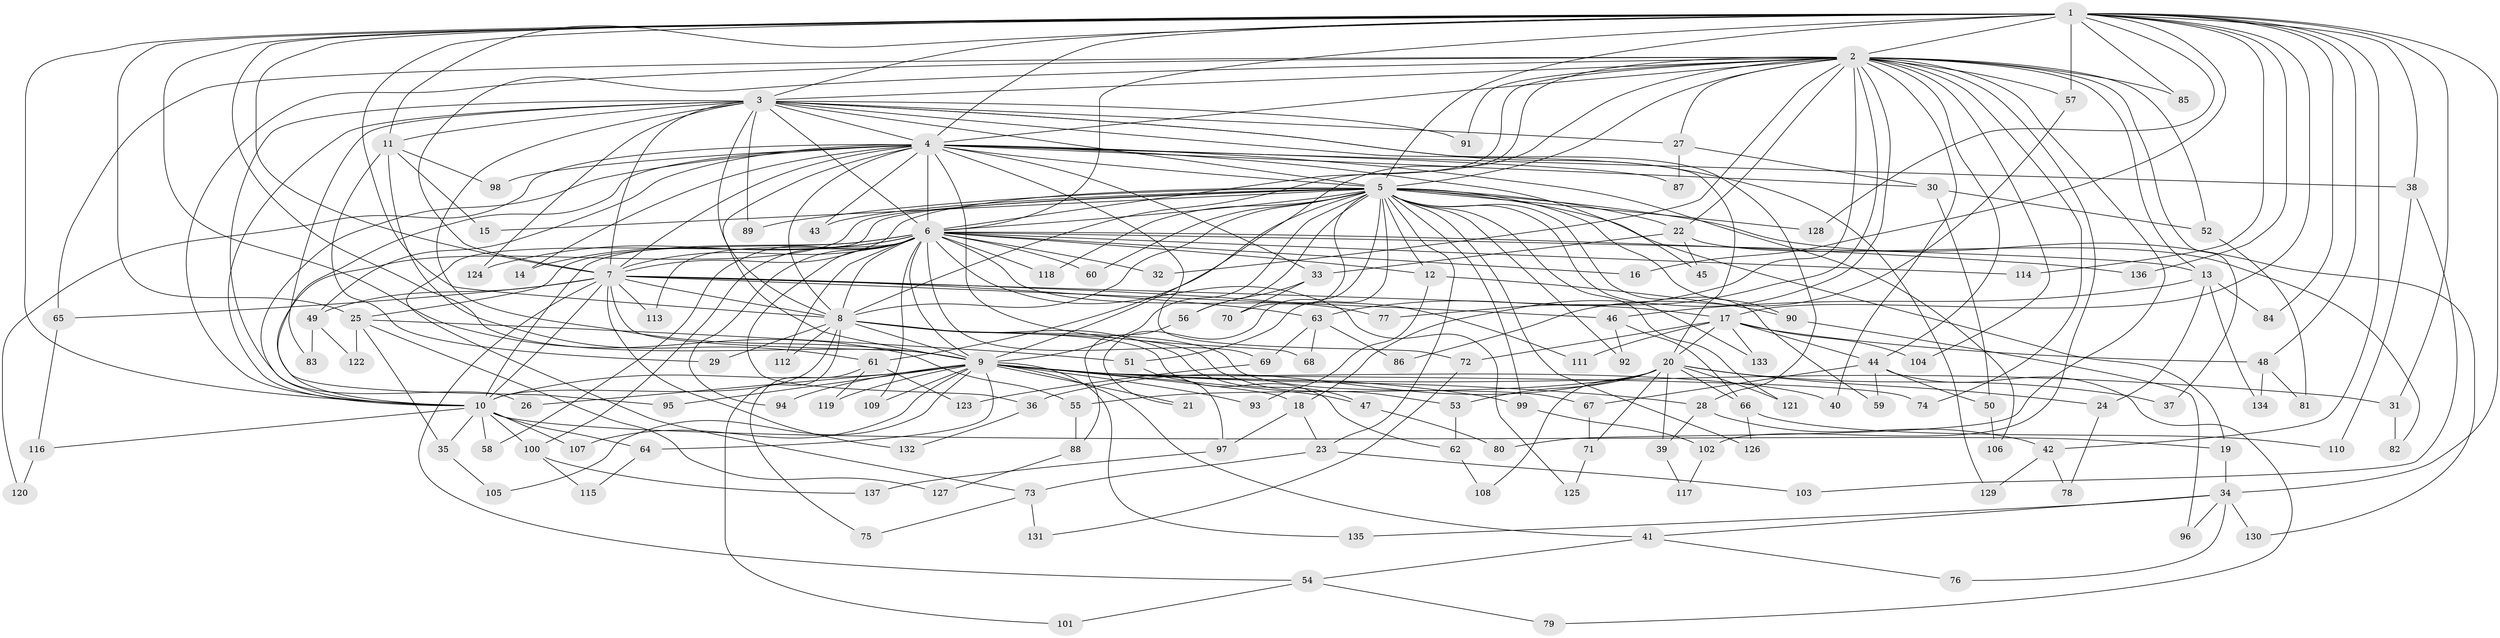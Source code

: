 // Generated by graph-tools (version 1.1) at 2025/43/03/09/25 04:43:12]
// undirected, 137 vertices, 299 edges
graph export_dot {
graph [start="1"]
  node [color=gray90,style=filled];
  1;
  2;
  3;
  4;
  5;
  6;
  7;
  8;
  9;
  10;
  11;
  12;
  13;
  14;
  15;
  16;
  17;
  18;
  19;
  20;
  21;
  22;
  23;
  24;
  25;
  26;
  27;
  28;
  29;
  30;
  31;
  32;
  33;
  34;
  35;
  36;
  37;
  38;
  39;
  40;
  41;
  42;
  43;
  44;
  45;
  46;
  47;
  48;
  49;
  50;
  51;
  52;
  53;
  54;
  55;
  56;
  57;
  58;
  59;
  60;
  61;
  62;
  63;
  64;
  65;
  66;
  67;
  68;
  69;
  70;
  71;
  72;
  73;
  74;
  75;
  76;
  77;
  78;
  79;
  80;
  81;
  82;
  83;
  84;
  85;
  86;
  87;
  88;
  89;
  90;
  91;
  92;
  93;
  94;
  95;
  96;
  97;
  98;
  99;
  100;
  101;
  102;
  103;
  104;
  105;
  106;
  107;
  108;
  109;
  110;
  111;
  112;
  113;
  114;
  115;
  116;
  117;
  118;
  119;
  120;
  121;
  122;
  123;
  124;
  125;
  126;
  127;
  128;
  129;
  130;
  131;
  132;
  133;
  134;
  135;
  136;
  137;
  1 -- 2;
  1 -- 3;
  1 -- 4;
  1 -- 5;
  1 -- 6;
  1 -- 7;
  1 -- 8;
  1 -- 9;
  1 -- 10;
  1 -- 11;
  1 -- 16;
  1 -- 17;
  1 -- 25;
  1 -- 31;
  1 -- 34;
  1 -- 38;
  1 -- 42;
  1 -- 48;
  1 -- 55;
  1 -- 57;
  1 -- 84;
  1 -- 85;
  1 -- 114;
  1 -- 128;
  1 -- 136;
  2 -- 3;
  2 -- 4;
  2 -- 5;
  2 -- 6;
  2 -- 7;
  2 -- 8;
  2 -- 9;
  2 -- 10;
  2 -- 13;
  2 -- 18;
  2 -- 22;
  2 -- 27;
  2 -- 32;
  2 -- 37;
  2 -- 40;
  2 -- 44;
  2 -- 52;
  2 -- 57;
  2 -- 63;
  2 -- 65;
  2 -- 74;
  2 -- 77;
  2 -- 80;
  2 -- 85;
  2 -- 91;
  2 -- 102;
  2 -- 104;
  3 -- 4;
  3 -- 5;
  3 -- 6;
  3 -- 7;
  3 -- 8;
  3 -- 9;
  3 -- 10;
  3 -- 11;
  3 -- 20;
  3 -- 26;
  3 -- 27;
  3 -- 28;
  3 -- 83;
  3 -- 89;
  3 -- 91;
  3 -- 124;
  3 -- 129;
  4 -- 5;
  4 -- 6;
  4 -- 7;
  4 -- 8;
  4 -- 9;
  4 -- 10;
  4 -- 14;
  4 -- 30;
  4 -- 33;
  4 -- 38;
  4 -- 43;
  4 -- 45;
  4 -- 49;
  4 -- 68;
  4 -- 72;
  4 -- 87;
  4 -- 95;
  4 -- 98;
  4 -- 106;
  4 -- 120;
  5 -- 6;
  5 -- 7;
  5 -- 8;
  5 -- 9;
  5 -- 10;
  5 -- 12;
  5 -- 15;
  5 -- 19;
  5 -- 21;
  5 -- 22;
  5 -- 23;
  5 -- 43;
  5 -- 51;
  5 -- 56;
  5 -- 59;
  5 -- 60;
  5 -- 61;
  5 -- 70;
  5 -- 73;
  5 -- 89;
  5 -- 90;
  5 -- 92;
  5 -- 99;
  5 -- 118;
  5 -- 121;
  5 -- 126;
  5 -- 128;
  5 -- 130;
  5 -- 133;
  6 -- 7;
  6 -- 8;
  6 -- 9;
  6 -- 10;
  6 -- 12;
  6 -- 13;
  6 -- 14;
  6 -- 16;
  6 -- 25;
  6 -- 32;
  6 -- 36;
  6 -- 58;
  6 -- 60;
  6 -- 69;
  6 -- 94;
  6 -- 100;
  6 -- 109;
  6 -- 111;
  6 -- 112;
  6 -- 113;
  6 -- 114;
  6 -- 118;
  6 -- 124;
  6 -- 125;
  6 -- 136;
  7 -- 8;
  7 -- 9;
  7 -- 10;
  7 -- 17;
  7 -- 46;
  7 -- 49;
  7 -- 54;
  7 -- 63;
  7 -- 65;
  7 -- 77;
  7 -- 113;
  7 -- 132;
  8 -- 9;
  8 -- 10;
  8 -- 29;
  8 -- 47;
  8 -- 53;
  8 -- 62;
  8 -- 67;
  8 -- 101;
  8 -- 112;
  9 -- 10;
  9 -- 18;
  9 -- 21;
  9 -- 26;
  9 -- 28;
  9 -- 31;
  9 -- 40;
  9 -- 41;
  9 -- 47;
  9 -- 64;
  9 -- 74;
  9 -- 93;
  9 -- 94;
  9 -- 95;
  9 -- 99;
  9 -- 105;
  9 -- 107;
  9 -- 109;
  9 -- 119;
  9 -- 135;
  10 -- 19;
  10 -- 35;
  10 -- 58;
  10 -- 64;
  10 -- 100;
  10 -- 107;
  10 -- 116;
  11 -- 15;
  11 -- 29;
  11 -- 61;
  11 -- 98;
  12 -- 90;
  12 -- 93;
  13 -- 24;
  13 -- 46;
  13 -- 84;
  13 -- 134;
  17 -- 20;
  17 -- 44;
  17 -- 48;
  17 -- 72;
  17 -- 104;
  17 -- 111;
  17 -- 133;
  18 -- 23;
  18 -- 97;
  19 -- 34;
  20 -- 24;
  20 -- 36;
  20 -- 37;
  20 -- 39;
  20 -- 53;
  20 -- 55;
  20 -- 66;
  20 -- 71;
  20 -- 108;
  20 -- 121;
  22 -- 33;
  22 -- 45;
  22 -- 82;
  23 -- 73;
  23 -- 103;
  24 -- 78;
  25 -- 35;
  25 -- 51;
  25 -- 122;
  25 -- 127;
  27 -- 30;
  27 -- 87;
  28 -- 39;
  28 -- 42;
  30 -- 50;
  30 -- 52;
  31 -- 82;
  33 -- 56;
  33 -- 70;
  34 -- 41;
  34 -- 76;
  34 -- 96;
  34 -- 130;
  34 -- 135;
  35 -- 105;
  36 -- 132;
  38 -- 103;
  38 -- 110;
  39 -- 117;
  41 -- 54;
  41 -- 76;
  42 -- 78;
  42 -- 129;
  44 -- 50;
  44 -- 59;
  44 -- 67;
  44 -- 79;
  46 -- 66;
  46 -- 92;
  47 -- 80;
  48 -- 81;
  48 -- 134;
  49 -- 83;
  49 -- 122;
  50 -- 106;
  51 -- 97;
  52 -- 81;
  53 -- 62;
  54 -- 79;
  54 -- 101;
  55 -- 88;
  56 -- 88;
  57 -- 86;
  61 -- 75;
  61 -- 119;
  61 -- 123;
  62 -- 108;
  63 -- 68;
  63 -- 69;
  63 -- 86;
  64 -- 115;
  65 -- 116;
  66 -- 110;
  66 -- 126;
  67 -- 71;
  69 -- 123;
  71 -- 125;
  72 -- 131;
  73 -- 75;
  73 -- 131;
  88 -- 127;
  90 -- 96;
  97 -- 137;
  99 -- 102;
  100 -- 115;
  100 -- 137;
  102 -- 117;
  116 -- 120;
}
